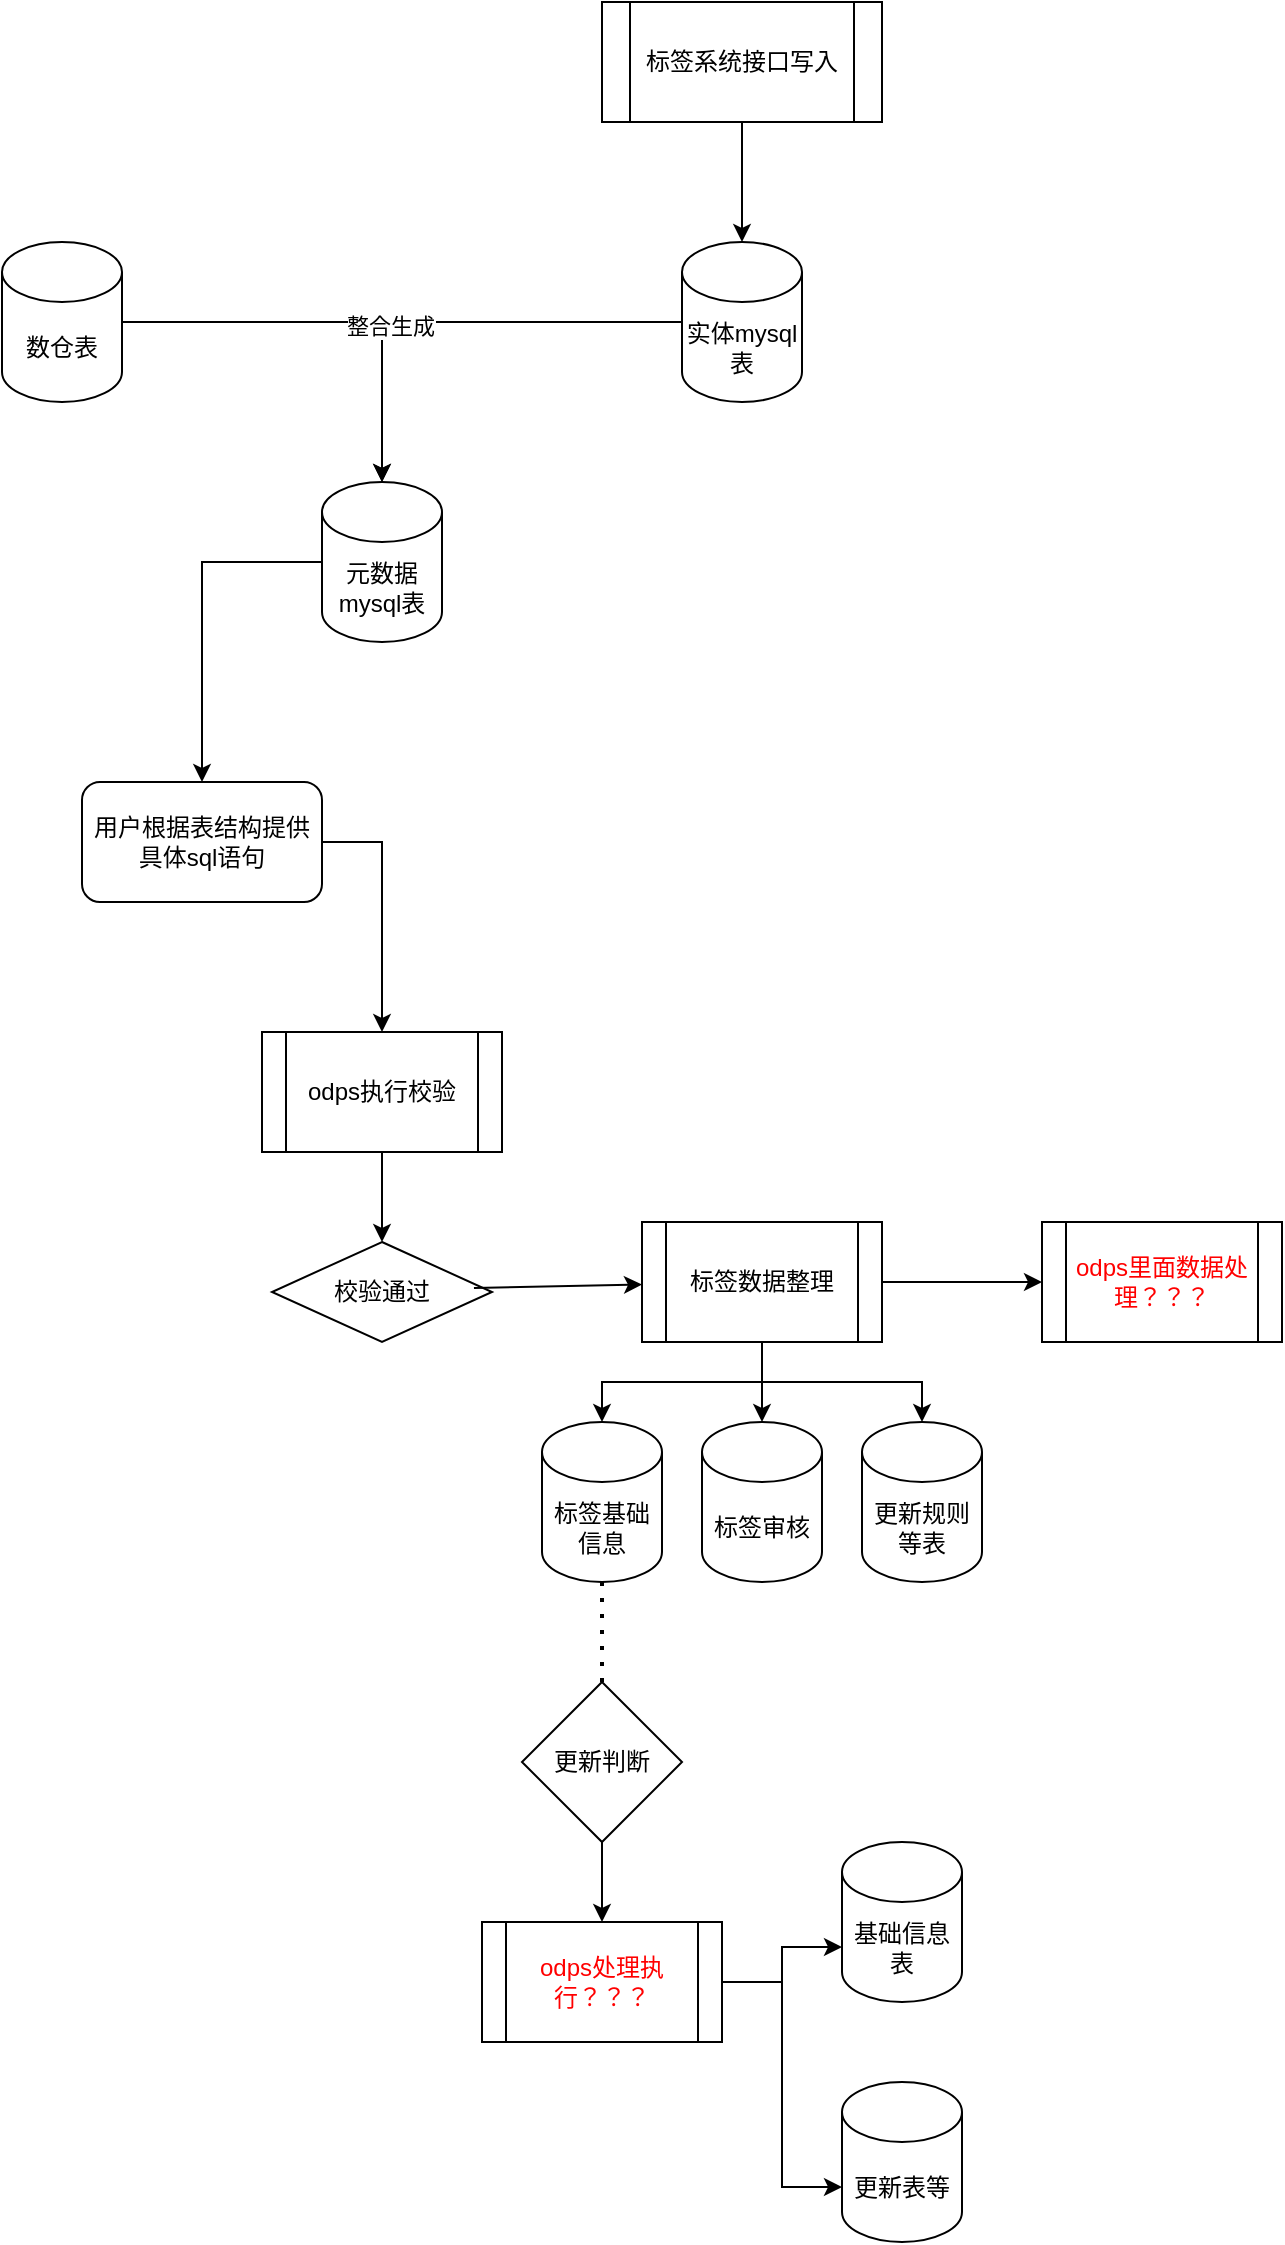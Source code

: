 <mxfile version="24.7.17">
  <diagram name="第 1 页" id="odDSO3WmTJJtCpem6ndv">
    <mxGraphModel dx="1026" dy="650" grid="1" gridSize="10" guides="1" tooltips="1" connect="1" arrows="1" fold="1" page="1" pageScale="1" pageWidth="827" pageHeight="1169" math="0" shadow="0">
      <root>
        <mxCell id="0" />
        <mxCell id="1" parent="0" />
        <mxCell id="mL6THLGsbjrBUmKb8giP-10" style="edgeStyle=orthogonalEdgeStyle;rounded=0;orthogonalLoop=1;jettySize=auto;html=1;" edge="1" parent="1" source="mL6THLGsbjrBUmKb8giP-2" target="mL6THLGsbjrBUmKb8giP-9">
          <mxGeometry relative="1" as="geometry" />
        </mxCell>
        <mxCell id="mL6THLGsbjrBUmKb8giP-2" value="数仓表" style="shape=cylinder3;whiteSpace=wrap;html=1;boundedLbl=1;backgroundOutline=1;size=15;" vertex="1" parent="1">
          <mxGeometry x="90" y="130" width="60" height="80" as="geometry" />
        </mxCell>
        <mxCell id="mL6THLGsbjrBUmKb8giP-6" value="实体mysql&lt;div&gt;表&lt;/div&gt;" style="shape=cylinder3;whiteSpace=wrap;html=1;boundedLbl=1;backgroundOutline=1;size=15;" vertex="1" parent="1">
          <mxGeometry x="430" y="130" width="60" height="80" as="geometry" />
        </mxCell>
        <mxCell id="mL6THLGsbjrBUmKb8giP-8" value="" style="edgeStyle=orthogonalEdgeStyle;rounded=0;orthogonalLoop=1;jettySize=auto;html=1;" edge="1" parent="1" source="mL6THLGsbjrBUmKb8giP-7" target="mL6THLGsbjrBUmKb8giP-6">
          <mxGeometry relative="1" as="geometry" />
        </mxCell>
        <mxCell id="mL6THLGsbjrBUmKb8giP-7" value="标签系统接口写入" style="shape=process;whiteSpace=wrap;html=1;backgroundOutline=1;" vertex="1" parent="1">
          <mxGeometry x="390" y="10" width="140" height="60" as="geometry" />
        </mxCell>
        <mxCell id="mL6THLGsbjrBUmKb8giP-19" style="edgeStyle=orthogonalEdgeStyle;rounded=0;orthogonalLoop=1;jettySize=auto;html=1;" edge="1" parent="1" source="mL6THLGsbjrBUmKb8giP-9" target="mL6THLGsbjrBUmKb8giP-18">
          <mxGeometry relative="1" as="geometry">
            <Array as="points">
              <mxPoint x="190" y="290" />
            </Array>
          </mxGeometry>
        </mxCell>
        <mxCell id="mL6THLGsbjrBUmKb8giP-9" value="元数据&lt;div&gt;mysql表&lt;/div&gt;" style="shape=cylinder3;whiteSpace=wrap;html=1;boundedLbl=1;backgroundOutline=1;size=15;" vertex="1" parent="1">
          <mxGeometry x="250" y="250" width="60" height="80" as="geometry" />
        </mxCell>
        <mxCell id="mL6THLGsbjrBUmKb8giP-11" style="edgeStyle=orthogonalEdgeStyle;rounded=0;orthogonalLoop=1;jettySize=auto;html=1;entryX=0.5;entryY=0;entryDx=0;entryDy=0;entryPerimeter=0;" edge="1" parent="1" source="mL6THLGsbjrBUmKb8giP-6" target="mL6THLGsbjrBUmKb8giP-9">
          <mxGeometry relative="1" as="geometry" />
        </mxCell>
        <mxCell id="mL6THLGsbjrBUmKb8giP-12" value="整合生成" style="edgeLabel;html=1;align=center;verticalAlign=middle;resizable=0;points=[];" vertex="1" connectable="0" parent="mL6THLGsbjrBUmKb8giP-11">
          <mxGeometry x="0.27" y="2" relative="1" as="geometry">
            <mxPoint as="offset" />
          </mxGeometry>
        </mxCell>
        <mxCell id="mL6THLGsbjrBUmKb8giP-22" value="" style="edgeStyle=orthogonalEdgeStyle;rounded=0;orthogonalLoop=1;jettySize=auto;html=1;" edge="1" parent="1" source="mL6THLGsbjrBUmKb8giP-17" target="mL6THLGsbjrBUmKb8giP-21">
          <mxGeometry relative="1" as="geometry" />
        </mxCell>
        <mxCell id="mL6THLGsbjrBUmKb8giP-17" value="odps执行校验" style="shape=process;whiteSpace=wrap;html=1;backgroundOutline=1;" vertex="1" parent="1">
          <mxGeometry x="220" y="525" width="120" height="60" as="geometry" />
        </mxCell>
        <mxCell id="mL6THLGsbjrBUmKb8giP-20" style="edgeStyle=orthogonalEdgeStyle;rounded=0;orthogonalLoop=1;jettySize=auto;html=1;entryX=0.5;entryY=0;entryDx=0;entryDy=0;" edge="1" parent="1" source="mL6THLGsbjrBUmKb8giP-18" target="mL6THLGsbjrBUmKb8giP-17">
          <mxGeometry relative="1" as="geometry">
            <Array as="points">
              <mxPoint x="280" y="430" />
            </Array>
          </mxGeometry>
        </mxCell>
        <mxCell id="mL6THLGsbjrBUmKb8giP-18" value="用户根据表结构提供具体sql语句" style="rounded=1;whiteSpace=wrap;html=1;" vertex="1" parent="1">
          <mxGeometry x="130" y="400" width="120" height="60" as="geometry" />
        </mxCell>
        <mxCell id="mL6THLGsbjrBUmKb8giP-21" value="校验通过" style="rhombus;whiteSpace=wrap;html=1;" vertex="1" parent="1">
          <mxGeometry x="225" y="630" width="110" height="50" as="geometry" />
        </mxCell>
        <mxCell id="mL6THLGsbjrBUmKb8giP-23" value="" style="endArrow=classic;html=1;rounded=0;exitX=0.918;exitY=0.46;exitDx=0;exitDy=0;exitPerimeter=0;" edge="1" parent="1" source="mL6THLGsbjrBUmKb8giP-21" target="mL6THLGsbjrBUmKb8giP-25">
          <mxGeometry width="50" height="50" relative="1" as="geometry">
            <mxPoint x="350" y="650" as="sourcePoint" />
            <mxPoint x="400" y="655" as="targetPoint" />
          </mxGeometry>
        </mxCell>
        <mxCell id="mL6THLGsbjrBUmKb8giP-28" value="" style="edgeStyle=orthogonalEdgeStyle;rounded=0;orthogonalLoop=1;jettySize=auto;html=1;" edge="1" parent="1" source="mL6THLGsbjrBUmKb8giP-25" target="mL6THLGsbjrBUmKb8giP-29">
          <mxGeometry relative="1" as="geometry">
            <mxPoint x="470" y="760" as="targetPoint" />
          </mxGeometry>
        </mxCell>
        <mxCell id="mL6THLGsbjrBUmKb8giP-31" style="edgeStyle=orthogonalEdgeStyle;rounded=0;orthogonalLoop=1;jettySize=auto;html=1;" edge="1" parent="1" source="mL6THLGsbjrBUmKb8giP-25" target="mL6THLGsbjrBUmKb8giP-30">
          <mxGeometry relative="1" as="geometry" />
        </mxCell>
        <mxCell id="mL6THLGsbjrBUmKb8giP-33" style="edgeStyle=orthogonalEdgeStyle;rounded=0;orthogonalLoop=1;jettySize=auto;html=1;" edge="1" parent="1" source="mL6THLGsbjrBUmKb8giP-25" target="mL6THLGsbjrBUmKb8giP-32">
          <mxGeometry relative="1" as="geometry" />
        </mxCell>
        <mxCell id="mL6THLGsbjrBUmKb8giP-35" value="" style="edgeStyle=orthogonalEdgeStyle;rounded=0;orthogonalLoop=1;jettySize=auto;html=1;" edge="1" parent="1" source="mL6THLGsbjrBUmKb8giP-25" target="mL6THLGsbjrBUmKb8giP-34">
          <mxGeometry relative="1" as="geometry" />
        </mxCell>
        <mxCell id="mL6THLGsbjrBUmKb8giP-25" value="标签数据整理" style="shape=process;whiteSpace=wrap;html=1;backgroundOutline=1;" vertex="1" parent="1">
          <mxGeometry x="410" y="620" width="120" height="60" as="geometry" />
        </mxCell>
        <mxCell id="mL6THLGsbjrBUmKb8giP-29" value="标签基础信息" style="shape=cylinder3;whiteSpace=wrap;html=1;boundedLbl=1;backgroundOutline=1;size=15;" vertex="1" parent="1">
          <mxGeometry x="360" y="720" width="60" height="80" as="geometry" />
        </mxCell>
        <mxCell id="mL6THLGsbjrBUmKb8giP-30" value="标签审核" style="shape=cylinder3;whiteSpace=wrap;html=1;boundedLbl=1;backgroundOutline=1;size=15;" vertex="1" parent="1">
          <mxGeometry x="440" y="720" width="60" height="80" as="geometry" />
        </mxCell>
        <mxCell id="mL6THLGsbjrBUmKb8giP-32" value="更新规则等表" style="shape=cylinder3;whiteSpace=wrap;html=1;boundedLbl=1;backgroundOutline=1;size=15;" vertex="1" parent="1">
          <mxGeometry x="520" y="720" width="60" height="80" as="geometry" />
        </mxCell>
        <mxCell id="mL6THLGsbjrBUmKb8giP-34" value="&lt;font color=&quot;#ff0000&quot;&gt;odps里面数据处理？？？&lt;/font&gt;" style="shape=process;whiteSpace=wrap;html=1;backgroundOutline=1;" vertex="1" parent="1">
          <mxGeometry x="610" y="620" width="120" height="60" as="geometry" />
        </mxCell>
        <mxCell id="mL6THLGsbjrBUmKb8giP-36" value="" style="endArrow=none;dashed=1;html=1;dashPattern=1 3;strokeWidth=2;rounded=0;" edge="1" parent="1" source="mL6THLGsbjrBUmKb8giP-29" target="mL6THLGsbjrBUmKb8giP-37">
          <mxGeometry width="50" height="50" relative="1" as="geometry">
            <mxPoint x="390" y="890" as="sourcePoint" />
            <mxPoint x="370" y="890" as="targetPoint" />
          </mxGeometry>
        </mxCell>
        <mxCell id="mL6THLGsbjrBUmKb8giP-39" value="" style="edgeStyle=orthogonalEdgeStyle;rounded=0;orthogonalLoop=1;jettySize=auto;html=1;" edge="1" parent="1" source="mL6THLGsbjrBUmKb8giP-37" target="mL6THLGsbjrBUmKb8giP-38">
          <mxGeometry relative="1" as="geometry" />
        </mxCell>
        <mxCell id="mL6THLGsbjrBUmKb8giP-37" value="更新判断" style="rhombus;whiteSpace=wrap;html=1;" vertex="1" parent="1">
          <mxGeometry x="350" y="850" width="80" height="80" as="geometry" />
        </mxCell>
        <mxCell id="mL6THLGsbjrBUmKb8giP-38" value="&lt;font color=&quot;#ff0000&quot;&gt;odps处理执行？？？&lt;/font&gt;" style="shape=process;whiteSpace=wrap;html=1;backgroundOutline=1;" vertex="1" parent="1">
          <mxGeometry x="330" y="970" width="120" height="60" as="geometry" />
        </mxCell>
        <mxCell id="mL6THLGsbjrBUmKb8giP-40" value="基础信息表" style="shape=cylinder3;whiteSpace=wrap;html=1;boundedLbl=1;backgroundOutline=1;size=15;" vertex="1" parent="1">
          <mxGeometry x="510" y="930" width="60" height="80" as="geometry" />
        </mxCell>
        <mxCell id="mL6THLGsbjrBUmKb8giP-41" style="edgeStyle=orthogonalEdgeStyle;rounded=0;orthogonalLoop=1;jettySize=auto;html=1;entryX=0;entryY=0;entryDx=0;entryDy=52.5;entryPerimeter=0;" edge="1" parent="1" source="mL6THLGsbjrBUmKb8giP-38" target="mL6THLGsbjrBUmKb8giP-40">
          <mxGeometry relative="1" as="geometry" />
        </mxCell>
        <mxCell id="mL6THLGsbjrBUmKb8giP-42" value="更新表等" style="shape=cylinder3;whiteSpace=wrap;html=1;boundedLbl=1;backgroundOutline=1;size=15;" vertex="1" parent="1">
          <mxGeometry x="510" y="1050" width="60" height="80" as="geometry" />
        </mxCell>
        <mxCell id="mL6THLGsbjrBUmKb8giP-43" style="edgeStyle=orthogonalEdgeStyle;rounded=0;orthogonalLoop=1;jettySize=auto;html=1;entryX=0;entryY=0;entryDx=0;entryDy=52.5;entryPerimeter=0;" edge="1" parent="1" source="mL6THLGsbjrBUmKb8giP-38" target="mL6THLGsbjrBUmKb8giP-42">
          <mxGeometry relative="1" as="geometry" />
        </mxCell>
      </root>
    </mxGraphModel>
  </diagram>
</mxfile>
